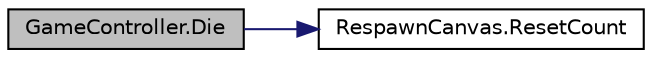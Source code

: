 digraph "GameController.Die"
{
 // INTERACTIVE_SVG=YES
 // LATEX_PDF_SIZE
  edge [fontname="Helvetica",fontsize="10",labelfontname="Helvetica",labelfontsize="10"];
  node [fontname="Helvetica",fontsize="10",shape=record];
  rankdir="LR";
  Node1 [label="GameController.Die",height=0.2,width=0.4,color="black", fillcolor="grey75", style="filled", fontcolor="black",tooltip="Sets the respawn canvas with the proper calculated death time."];
  Node1 -> Node2 [color="midnightblue",fontsize="10",style="solid",fontname="Helvetica"];
  Node2 [label="RespawnCanvas.ResetCount",height=0.2,width=0.4,color="black", fillcolor="white", style="filled",URL="$class_respawn_canvas.html#a9933ffd44d95c8f31be7c38a55a7b1c2",tooltip=" "];
}
